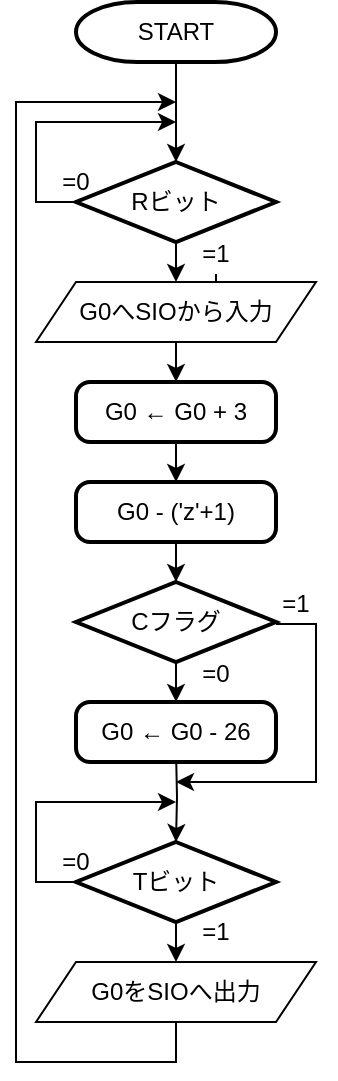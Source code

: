 <mxfile version="26.0.9">
  <diagram id="C5RBs43oDa-KdzZeNtuy" name="Page-1">
    <mxGraphModel dx="1078" dy="794" grid="1" gridSize="10" guides="1" tooltips="1" connect="1" arrows="1" fold="1" page="1" pageScale="1" pageWidth="827" pageHeight="1169" math="0" shadow="0">
      <root>
        <mxCell id="WIyWlLk6GJQsqaUBKTNV-0" />
        <mxCell id="WIyWlLk6GJQsqaUBKTNV-1" parent="WIyWlLk6GJQsqaUBKTNV-0" />
        <mxCell id="BvUQYlB5IQSUQrhlXHBE-0" value="START" style="strokeWidth=2;html=1;shape=mxgraph.flowchart.terminator;whiteSpace=wrap;" parent="WIyWlLk6GJQsqaUBKTNV-1" vertex="1">
          <mxGeometry x="190" y="80" width="100" height="30" as="geometry" />
        </mxCell>
        <mxCell id="BvUQYlB5IQSUQrhlXHBE-13" style="edgeStyle=orthogonalEdgeStyle;rounded=0;orthogonalLoop=1;jettySize=auto;html=1;exitX=0.5;exitY=1;exitDx=0;exitDy=0;exitPerimeter=0;" parent="WIyWlLk6GJQsqaUBKTNV-1" source="BvUQYlB5IQSUQrhlXHBE-0" edge="1">
          <mxGeometry relative="1" as="geometry">
            <mxPoint x="240" y="160" as="targetPoint" />
            <mxPoint x="240" y="120" as="sourcePoint" />
          </mxGeometry>
        </mxCell>
        <mxCell id="BvUQYlB5IQSUQrhlXHBE-15" style="edgeStyle=orthogonalEdgeStyle;rounded=0;orthogonalLoop=1;jettySize=auto;html=1;exitX=0.5;exitY=1;exitDx=0;exitDy=0;entryX=0.5;entryY=0;entryDx=0;entryDy=0;entryPerimeter=0;" parent="WIyWlLk6GJQsqaUBKTNV-1" edge="1" target="BvUQYlB5IQSUQrhlXHBE-5">
          <mxGeometry relative="1" as="geometry">
            <mxPoint x="240" y="454" as="sourcePoint" />
            <mxPoint x="240" y="484" as="targetPoint" />
          </mxGeometry>
        </mxCell>
        <mxCell id="BvUQYlB5IQSUQrhlXHBE-14" style="edgeStyle=orthogonalEdgeStyle;rounded=0;orthogonalLoop=1;jettySize=auto;html=1;exitX=0.5;exitY=1;exitDx=0;exitDy=0;" parent="WIyWlLk6GJQsqaUBKTNV-1" source="6RpTl2zcqgXJlMao5HfD-6" edge="1">
          <mxGeometry relative="1" as="geometry">
            <mxPoint x="240" y="260" as="sourcePoint" />
            <mxPoint x="240" y="270" as="targetPoint" />
          </mxGeometry>
        </mxCell>
        <mxCell id="yxN5-_ZM6rpQMeFfLnZS-7" style="edgeStyle=orthogonalEdgeStyle;rounded=0;orthogonalLoop=1;jettySize=auto;html=1;exitX=0;exitY=0.5;exitDx=0;exitDy=0;exitPerimeter=0;" edge="1" parent="WIyWlLk6GJQsqaUBKTNV-1" source="BvUQYlB5IQSUQrhlXHBE-5">
          <mxGeometry relative="1" as="geometry">
            <mxPoint x="240" y="480" as="targetPoint" />
            <Array as="points">
              <mxPoint x="170" y="520" />
              <mxPoint x="170" y="480" />
              <mxPoint x="240" y="480" />
            </Array>
          </mxGeometry>
        </mxCell>
        <mxCell id="yxN5-_ZM6rpQMeFfLnZS-13" style="edgeStyle=orthogonalEdgeStyle;rounded=0;orthogonalLoop=1;jettySize=auto;html=1;exitX=0.5;exitY=1;exitDx=0;exitDy=0;exitPerimeter=0;entryX=0.5;entryY=0;entryDx=0;entryDy=0;" edge="1" parent="WIyWlLk6GJQsqaUBKTNV-1" source="BvUQYlB5IQSUQrhlXHBE-5" target="yxN5-_ZM6rpQMeFfLnZS-6">
          <mxGeometry relative="1" as="geometry" />
        </mxCell>
        <mxCell id="BvUQYlB5IQSUQrhlXHBE-5" value="Tビット" style="strokeWidth=2;html=1;shape=mxgraph.flowchart.decision;whiteSpace=wrap;" parent="WIyWlLk6GJQsqaUBKTNV-1" vertex="1">
          <mxGeometry x="190" y="500" width="100" height="40" as="geometry" />
        </mxCell>
        <mxCell id="BvUQYlB5IQSUQrhlXHBE-20" style="edgeStyle=orthogonalEdgeStyle;rounded=0;orthogonalLoop=1;jettySize=auto;html=1;exitX=0.5;exitY=1;exitDx=0;exitDy=0;" parent="WIyWlLk6GJQsqaUBKTNV-1" source="yxN5-_ZM6rpQMeFfLnZS-6" edge="1">
          <mxGeometry relative="1" as="geometry">
            <mxPoint x="240" y="130" as="targetPoint" />
            <Array as="points">
              <mxPoint x="240" y="610" />
              <mxPoint x="160" y="610" />
              <mxPoint x="160" y="130" />
            </Array>
            <mxPoint x="240" y="590" as="sourcePoint" />
          </mxGeometry>
        </mxCell>
        <mxCell id="BvUQYlB5IQSUQrhlXHBE-23" value="=1" style="text;html=1;strokeColor=none;fillColor=none;align=center;verticalAlign=middle;whiteSpace=wrap;rounded=0;" parent="WIyWlLk6GJQsqaUBKTNV-1" vertex="1">
          <mxGeometry x="240" y="535" width="40" height="20" as="geometry" />
        </mxCell>
        <mxCell id="6RpTl2zcqgXJlMao5HfD-5" style="edgeStyle=orthogonalEdgeStyle;rounded=0;orthogonalLoop=1;jettySize=auto;html=1;exitX=0;exitY=0.5;exitDx=0;exitDy=0;exitPerimeter=0;" parent="WIyWlLk6GJQsqaUBKTNV-1" source="6RpTl2zcqgXJlMao5HfD-0" edge="1">
          <mxGeometry relative="1" as="geometry">
            <mxPoint x="240" y="140" as="targetPoint" />
            <Array as="points">
              <mxPoint x="170" y="180" />
              <mxPoint x="170" y="140" />
            </Array>
          </mxGeometry>
        </mxCell>
        <mxCell id="yxN5-_ZM6rpQMeFfLnZS-16" style="edgeStyle=orthogonalEdgeStyle;rounded=0;orthogonalLoop=1;jettySize=auto;html=1;exitX=0.5;exitY=1;exitDx=0;exitDy=0;exitPerimeter=0;entryX=0.5;entryY=0;entryDx=0;entryDy=0;" edge="1" parent="WIyWlLk6GJQsqaUBKTNV-1" source="6RpTl2zcqgXJlMao5HfD-0" target="6RpTl2zcqgXJlMao5HfD-6">
          <mxGeometry relative="1" as="geometry" />
        </mxCell>
        <mxCell id="6RpTl2zcqgXJlMao5HfD-0" value="Rビット" style="strokeWidth=2;html=1;shape=mxgraph.flowchart.decision;whiteSpace=wrap;" parent="WIyWlLk6GJQsqaUBKTNV-1" vertex="1">
          <mxGeometry x="190" y="160" width="100" height="40" as="geometry" />
        </mxCell>
        <mxCell id="6RpTl2zcqgXJlMao5HfD-1" value="=0" style="text;html=1;strokeColor=none;fillColor=none;align=center;verticalAlign=middle;whiteSpace=wrap;rounded=0;" parent="WIyWlLk6GJQsqaUBKTNV-1" vertex="1">
          <mxGeometry x="170" y="500" width="40" height="20" as="geometry" />
        </mxCell>
        <mxCell id="6RpTl2zcqgXJlMao5HfD-3" value="=0" style="text;html=1;strokeColor=none;fillColor=none;align=center;verticalAlign=middle;whiteSpace=wrap;rounded=0;" parent="WIyWlLk6GJQsqaUBKTNV-1" vertex="1">
          <mxGeometry x="170" y="160" width="40" height="20" as="geometry" />
        </mxCell>
        <mxCell id="yxN5-_ZM6rpQMeFfLnZS-15" value="" style="edgeStyle=orthogonalEdgeStyle;rounded=0;orthogonalLoop=1;jettySize=auto;html=1;" edge="1" parent="WIyWlLk6GJQsqaUBKTNV-1" source="6RpTl2zcqgXJlMao5HfD-4" target="6RpTl2zcqgXJlMao5HfD-6">
          <mxGeometry relative="1" as="geometry" />
        </mxCell>
        <mxCell id="6RpTl2zcqgXJlMao5HfD-4" value="=1" style="text;html=1;strokeColor=none;fillColor=none;align=center;verticalAlign=middle;whiteSpace=wrap;rounded=0;" parent="WIyWlLk6GJQsqaUBKTNV-1" vertex="1">
          <mxGeometry x="240" y="196" width="40" height="20" as="geometry" />
        </mxCell>
        <mxCell id="6RpTl2zcqgXJlMao5HfD-6" value="G0へSIOから入力" style="shape=parallelogram;perimeter=parallelogramPerimeter;whiteSpace=wrap;html=1;fixedSize=1;" parent="WIyWlLk6GJQsqaUBKTNV-1" vertex="1">
          <mxGeometry x="170" y="220" width="140" height="30" as="geometry" />
        </mxCell>
        <mxCell id="yxN5-_ZM6rpQMeFfLnZS-9" style="edgeStyle=orthogonalEdgeStyle;rounded=0;orthogonalLoop=1;jettySize=auto;html=1;exitX=0.5;exitY=1;exitDx=0;exitDy=0;entryX=0.5;entryY=0;entryDx=0;entryDy=0;" edge="1" parent="WIyWlLk6GJQsqaUBKTNV-1" source="yxN5-_ZM6rpQMeFfLnZS-0" target="yxN5-_ZM6rpQMeFfLnZS-2">
          <mxGeometry relative="1" as="geometry" />
        </mxCell>
        <mxCell id="yxN5-_ZM6rpQMeFfLnZS-0" value="G0 ← G0 + 3" style="rounded=1;whiteSpace=wrap;html=1;absoluteArcSize=1;arcSize=14;strokeWidth=2;" vertex="1" parent="WIyWlLk6GJQsqaUBKTNV-1">
          <mxGeometry x="190" y="270" width="100" height="30" as="geometry" />
        </mxCell>
        <mxCell id="yxN5-_ZM6rpQMeFfLnZS-11" style="edgeStyle=orthogonalEdgeStyle;rounded=0;orthogonalLoop=1;jettySize=auto;html=1;exitX=0.5;exitY=1;exitDx=0;exitDy=0;exitPerimeter=0;entryX=0.5;entryY=0;entryDx=0;entryDy=0;" edge="1" parent="WIyWlLk6GJQsqaUBKTNV-1" source="yxN5-_ZM6rpQMeFfLnZS-1" target="yxN5-_ZM6rpQMeFfLnZS-4">
          <mxGeometry relative="1" as="geometry" />
        </mxCell>
        <mxCell id="yxN5-_ZM6rpQMeFfLnZS-1" value="Cフラグ" style="strokeWidth=2;html=1;shape=mxgraph.flowchart.decision;whiteSpace=wrap;" vertex="1" parent="WIyWlLk6GJQsqaUBKTNV-1">
          <mxGeometry x="190" y="370" width="100" height="40" as="geometry" />
        </mxCell>
        <mxCell id="yxN5-_ZM6rpQMeFfLnZS-2" value="G0 - (&#39;z&#39;+1)" style="rounded=1;whiteSpace=wrap;html=1;absoluteArcSize=1;arcSize=14;strokeWidth=2;" vertex="1" parent="WIyWlLk6GJQsqaUBKTNV-1">
          <mxGeometry x="190" y="320" width="100" height="30" as="geometry" />
        </mxCell>
        <mxCell id="yxN5-_ZM6rpQMeFfLnZS-12" style="edgeStyle=orthogonalEdgeStyle;rounded=0;orthogonalLoop=1;jettySize=auto;html=1;exitX=0.25;exitY=1;exitDx=0;exitDy=0;" edge="1" parent="WIyWlLk6GJQsqaUBKTNV-1" source="yxN5-_ZM6rpQMeFfLnZS-3">
          <mxGeometry relative="1" as="geometry">
            <mxPoint x="240" y="470" as="targetPoint" />
            <Array as="points">
              <mxPoint x="310" y="391" />
              <mxPoint x="310" y="470" />
            </Array>
          </mxGeometry>
        </mxCell>
        <mxCell id="yxN5-_ZM6rpQMeFfLnZS-3" value="=1" style="text;html=1;strokeColor=none;fillColor=none;align=center;verticalAlign=middle;whiteSpace=wrap;rounded=0;" vertex="1" parent="WIyWlLk6GJQsqaUBKTNV-1">
          <mxGeometry x="280" y="371" width="40" height="20" as="geometry" />
        </mxCell>
        <mxCell id="yxN5-_ZM6rpQMeFfLnZS-4" value="G0 ← G0 - 26" style="rounded=1;whiteSpace=wrap;html=1;absoluteArcSize=1;arcSize=14;strokeWidth=2;" vertex="1" parent="WIyWlLk6GJQsqaUBKTNV-1">
          <mxGeometry x="190" y="430" width="100" height="30" as="geometry" />
        </mxCell>
        <mxCell id="yxN5-_ZM6rpQMeFfLnZS-6" value="G0をSIOへ出力" style="shape=parallelogram;perimeter=parallelogramPerimeter;whiteSpace=wrap;html=1;fixedSize=1;" vertex="1" parent="WIyWlLk6GJQsqaUBKTNV-1">
          <mxGeometry x="170" y="560" width="140" height="30" as="geometry" />
        </mxCell>
        <mxCell id="yxN5-_ZM6rpQMeFfLnZS-10" style="edgeStyle=orthogonalEdgeStyle;rounded=0;orthogonalLoop=1;jettySize=auto;html=1;exitX=0.5;exitY=1;exitDx=0;exitDy=0;entryX=0.5;entryY=0;entryDx=0;entryDy=0;entryPerimeter=0;" edge="1" parent="WIyWlLk6GJQsqaUBKTNV-1" source="yxN5-_ZM6rpQMeFfLnZS-2" target="yxN5-_ZM6rpQMeFfLnZS-1">
          <mxGeometry relative="1" as="geometry" />
        </mxCell>
        <mxCell id="yxN5-_ZM6rpQMeFfLnZS-14" value="=0" style="text;html=1;strokeColor=none;fillColor=none;align=center;verticalAlign=middle;whiteSpace=wrap;rounded=0;" vertex="1" parent="WIyWlLk6GJQsqaUBKTNV-1">
          <mxGeometry x="240" y="406" width="40" height="20" as="geometry" />
        </mxCell>
      </root>
    </mxGraphModel>
  </diagram>
</mxfile>
